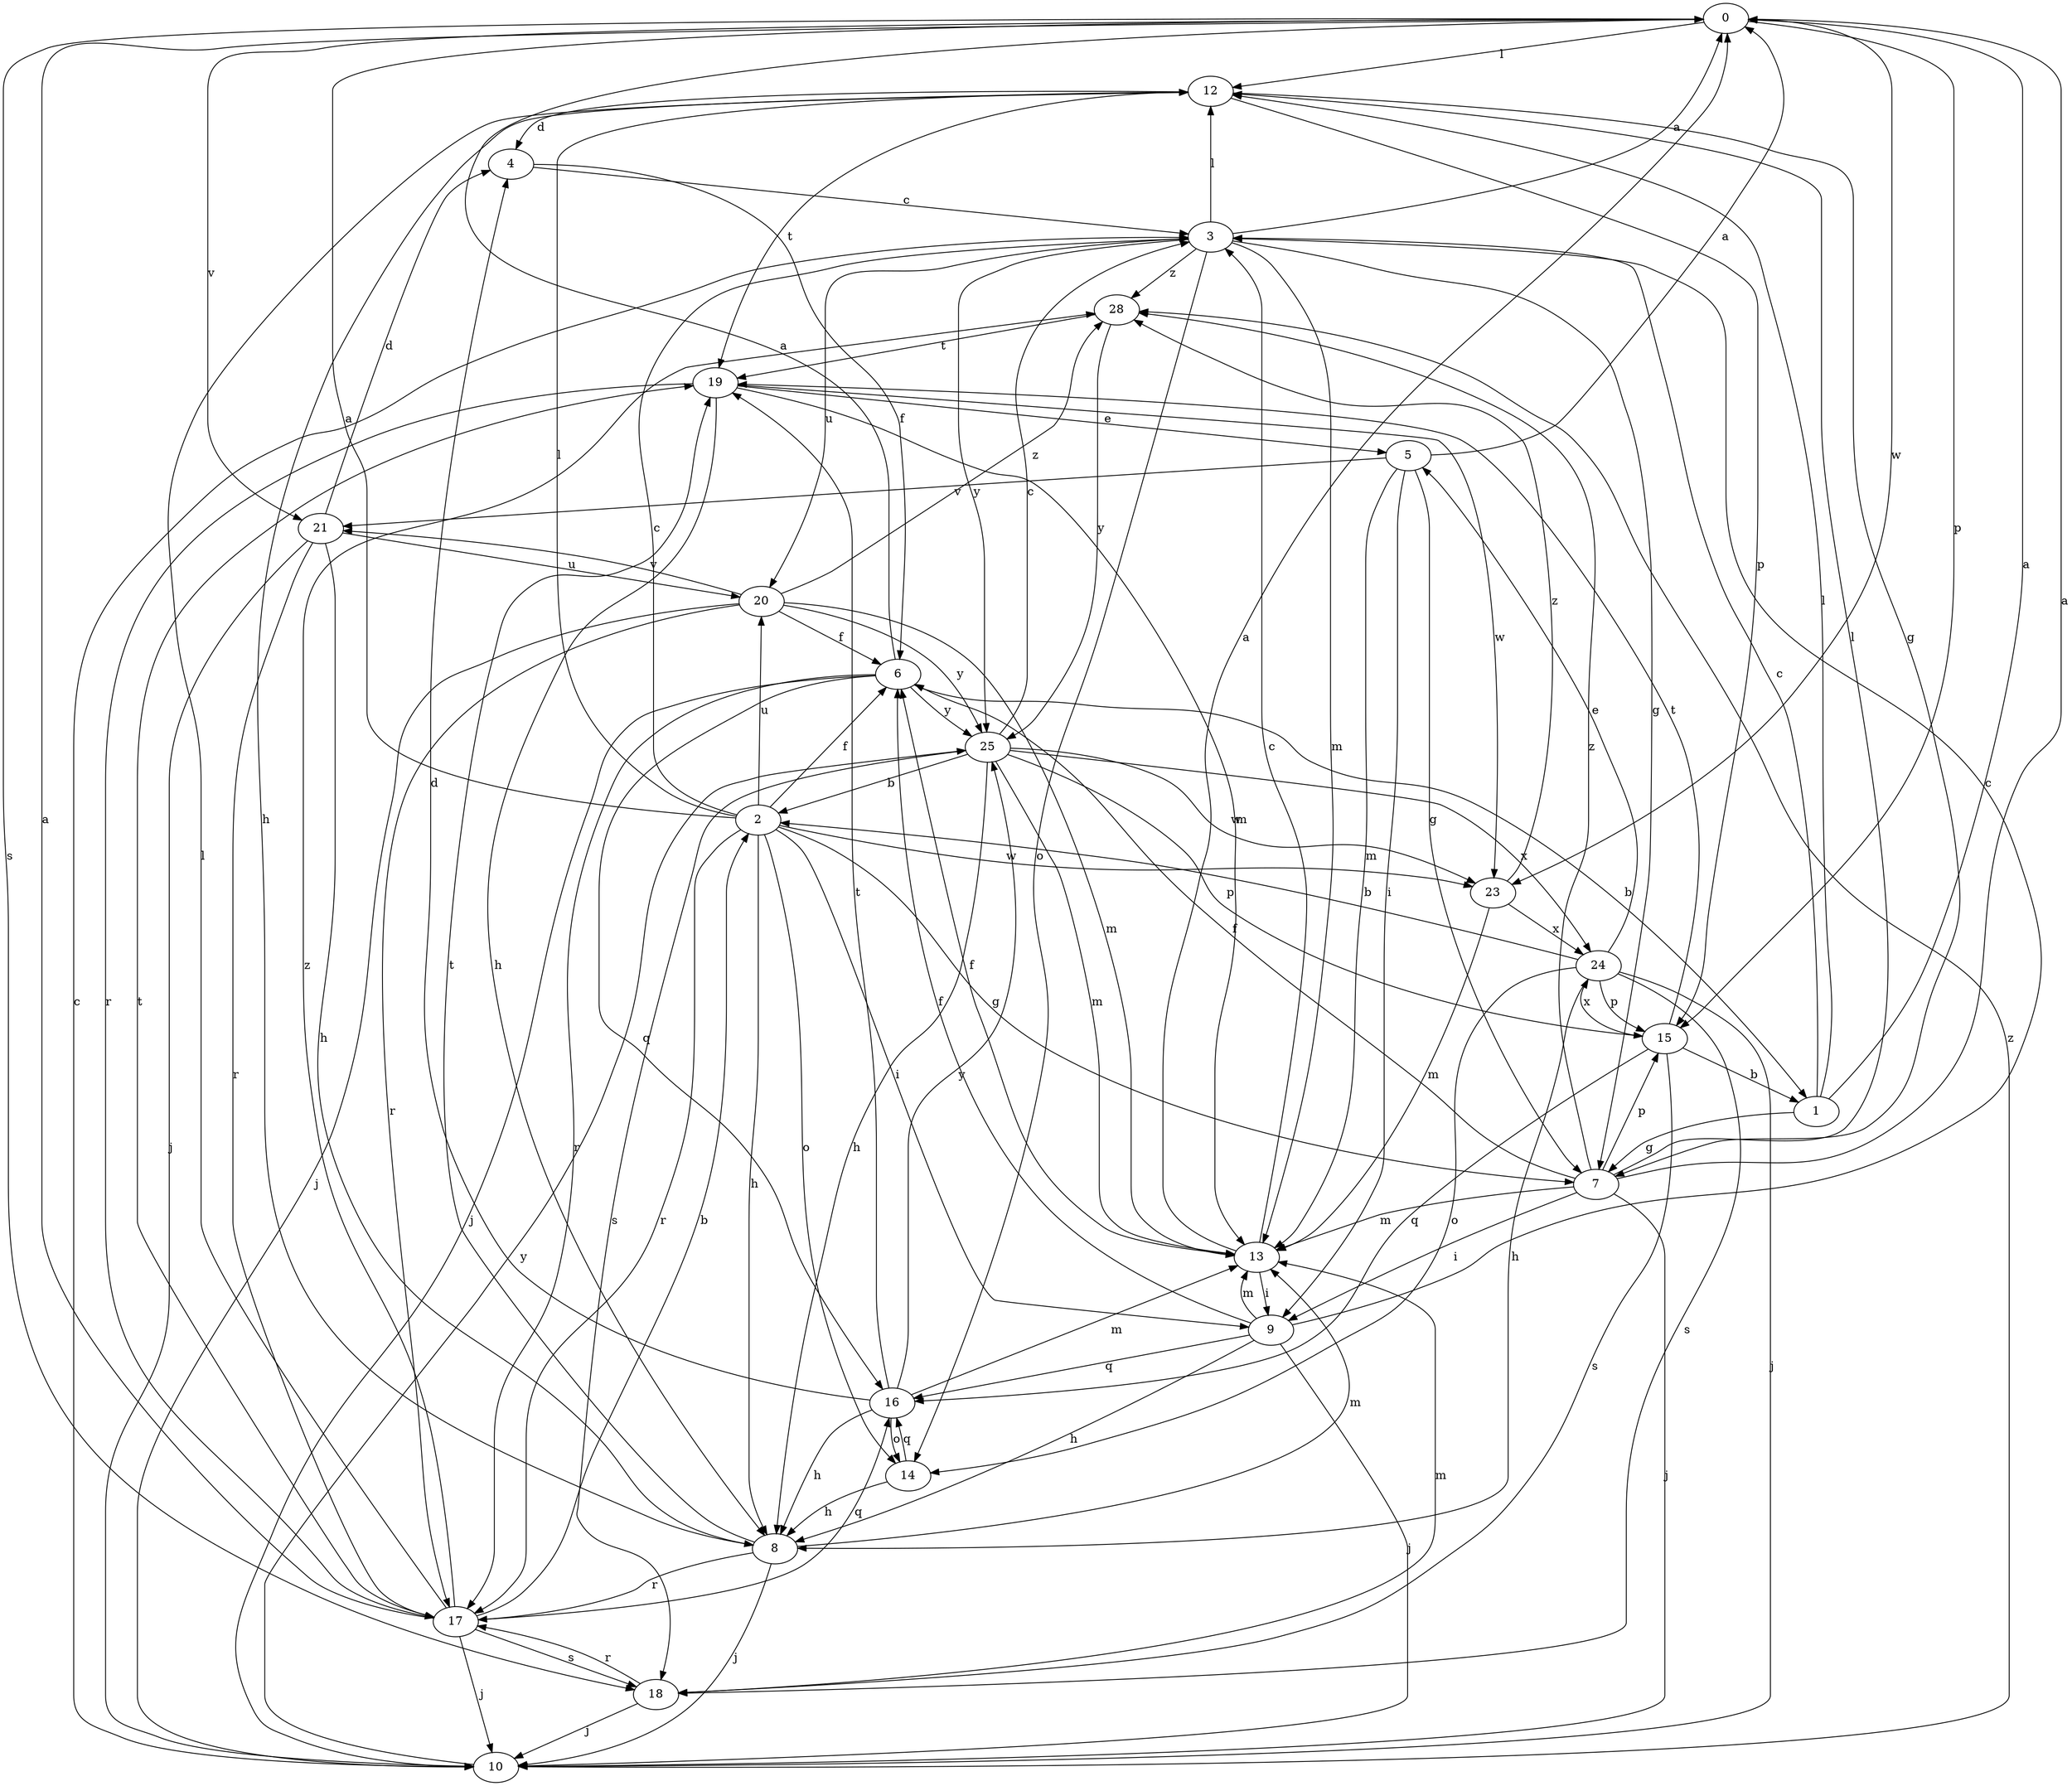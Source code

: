 strict digraph  {
0;
1;
2;
3;
4;
5;
6;
7;
8;
9;
10;
12;
13;
14;
15;
16;
17;
18;
19;
20;
21;
23;
24;
25;
28;
0 -> 12  [label=l];
0 -> 15  [label=p];
0 -> 18  [label=s];
0 -> 21  [label=v];
0 -> 23  [label=w];
1 -> 0  [label=a];
1 -> 3  [label=c];
1 -> 7  [label=g];
1 -> 12  [label=l];
2 -> 0  [label=a];
2 -> 3  [label=c];
2 -> 6  [label=f];
2 -> 7  [label=g];
2 -> 8  [label=h];
2 -> 9  [label=i];
2 -> 12  [label=l];
2 -> 14  [label=o];
2 -> 17  [label=r];
2 -> 20  [label=u];
2 -> 23  [label=w];
3 -> 0  [label=a];
3 -> 7  [label=g];
3 -> 12  [label=l];
3 -> 13  [label=m];
3 -> 14  [label=o];
3 -> 20  [label=u];
3 -> 25  [label=y];
3 -> 28  [label=z];
4 -> 3  [label=c];
4 -> 6  [label=f];
5 -> 0  [label=a];
5 -> 7  [label=g];
5 -> 9  [label=i];
5 -> 13  [label=m];
5 -> 21  [label=v];
6 -> 0  [label=a];
6 -> 1  [label=b];
6 -> 10  [label=j];
6 -> 16  [label=q];
6 -> 17  [label=r];
6 -> 25  [label=y];
7 -> 0  [label=a];
7 -> 6  [label=f];
7 -> 9  [label=i];
7 -> 10  [label=j];
7 -> 12  [label=l];
7 -> 13  [label=m];
7 -> 15  [label=p];
7 -> 28  [label=z];
8 -> 10  [label=j];
8 -> 13  [label=m];
8 -> 17  [label=r];
8 -> 19  [label=t];
9 -> 3  [label=c];
9 -> 6  [label=f];
9 -> 8  [label=h];
9 -> 10  [label=j];
9 -> 13  [label=m];
9 -> 16  [label=q];
10 -> 3  [label=c];
10 -> 25  [label=y];
10 -> 28  [label=z];
12 -> 4  [label=d];
12 -> 7  [label=g];
12 -> 8  [label=h];
12 -> 15  [label=p];
12 -> 19  [label=t];
13 -> 0  [label=a];
13 -> 3  [label=c];
13 -> 6  [label=f];
13 -> 9  [label=i];
14 -> 8  [label=h];
14 -> 16  [label=q];
15 -> 1  [label=b];
15 -> 16  [label=q];
15 -> 18  [label=s];
15 -> 19  [label=t];
15 -> 24  [label=x];
16 -> 4  [label=d];
16 -> 8  [label=h];
16 -> 13  [label=m];
16 -> 14  [label=o];
16 -> 19  [label=t];
16 -> 25  [label=y];
17 -> 0  [label=a];
17 -> 2  [label=b];
17 -> 10  [label=j];
17 -> 12  [label=l];
17 -> 16  [label=q];
17 -> 18  [label=s];
17 -> 19  [label=t];
17 -> 28  [label=z];
18 -> 10  [label=j];
18 -> 13  [label=m];
18 -> 17  [label=r];
19 -> 5  [label=e];
19 -> 8  [label=h];
19 -> 13  [label=m];
19 -> 17  [label=r];
19 -> 23  [label=w];
20 -> 6  [label=f];
20 -> 10  [label=j];
20 -> 13  [label=m];
20 -> 17  [label=r];
20 -> 21  [label=v];
20 -> 25  [label=y];
20 -> 28  [label=z];
21 -> 4  [label=d];
21 -> 8  [label=h];
21 -> 10  [label=j];
21 -> 17  [label=r];
21 -> 20  [label=u];
23 -> 13  [label=m];
23 -> 24  [label=x];
23 -> 28  [label=z];
24 -> 2  [label=b];
24 -> 5  [label=e];
24 -> 8  [label=h];
24 -> 10  [label=j];
24 -> 14  [label=o];
24 -> 15  [label=p];
24 -> 18  [label=s];
25 -> 2  [label=b];
25 -> 3  [label=c];
25 -> 8  [label=h];
25 -> 13  [label=m];
25 -> 15  [label=p];
25 -> 18  [label=s];
25 -> 23  [label=w];
25 -> 24  [label=x];
28 -> 19  [label=t];
28 -> 25  [label=y];
}
